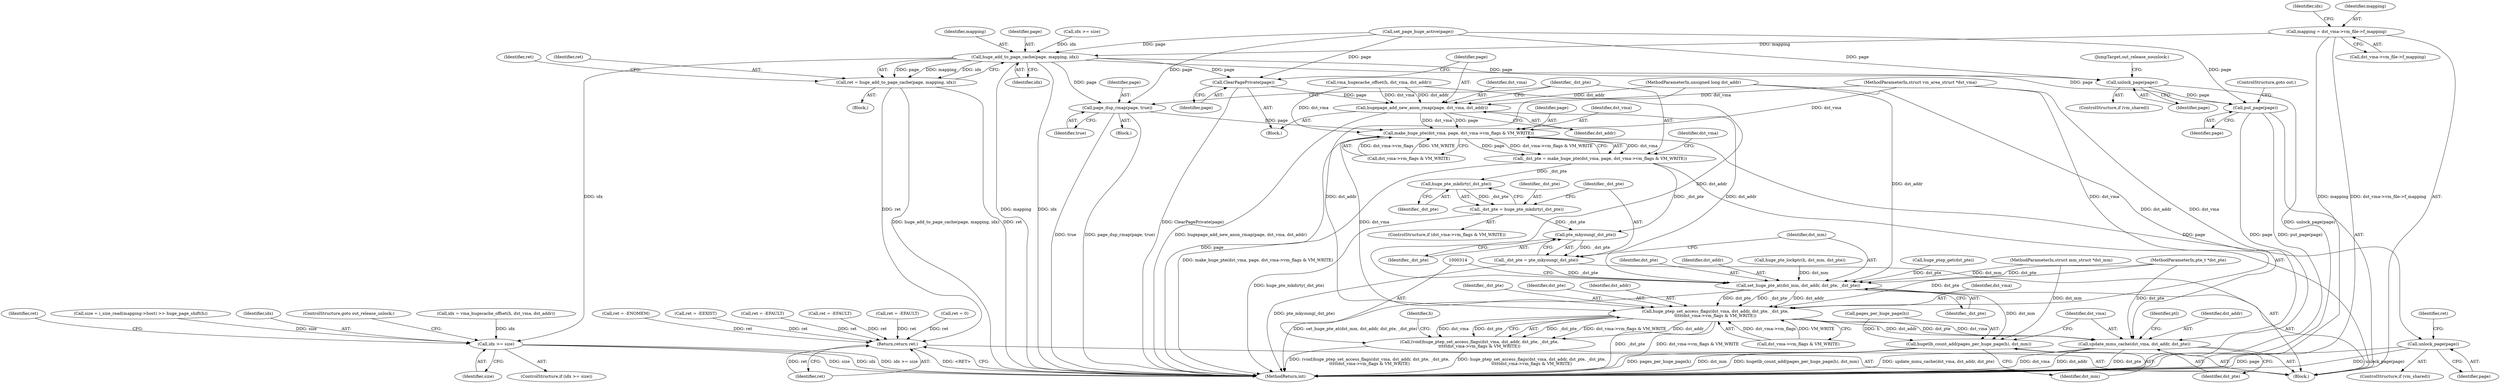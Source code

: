 digraph "0_linux_1e3921471354244f70fe268586ff94a97a6dd4df@pointer" {
"1000191" [label="(Call,mapping = dst_vma->vm_file->f_mapping)"];
"1000227" [label="(Call,huge_add_to_page_cache(page, mapping, idx))"];
"1000225" [label="(Call,ret = huge_add_to_page_cache(page, mapping, idx))"];
"1000343" [label="(Return,return ret;)"];
"1000256" [label="(Call,idx >= size)"];
"1000273" [label="(Call,page_dup_rmap(page, true))"];
"1000286" [label="(Call,make_huge_pte(dst_vma, page, dst_vma->vm_flags & VM_WRITE))"];
"1000284" [label="(Call,_dst_pte = make_huge_pte(dst_vma, page, dst_vma->vm_flags & VM_WRITE))"];
"1000302" [label="(Call,huge_pte_mkdirty(_dst_pte))"];
"1000300" [label="(Call,_dst_pte = huge_pte_mkdirty(_dst_pte))"];
"1000306" [label="(Call,pte_mkyoung(_dst_pte))"];
"1000304" [label="(Call,_dst_pte = pte_mkyoung(_dst_pte))"];
"1000308" [label="(Call,set_huge_pte_at(dst_mm, dst_addr, dst_pte, _dst_pte))"];
"1000315" [label="(Call,huge_ptep_set_access_flags(dst_vma, dst_addr, dst_pte, _dst_pte,\n\t\t\t\t\tdst_vma->vm_flags & VM_WRITE))"];
"1000313" [label="(Call,(void)huge_ptep_set_access_flags(dst_vma, dst_addr, dst_pte, _dst_pte,\n\t\t\t\t\tdst_vma->vm_flags & VM_WRITE))"];
"1000329" [label="(Call,update_mmu_cache(dst_vma, dst_addr, dst_pte))"];
"1000325" [label="(Call,hugetlb_count_add(pages_per_huge_page(h), dst_mm))"];
"1000337" [label="(Call,unlock_page(page))"];
"1000278" [label="(Call,ClearPagePrivate(page))"];
"1000280" [label="(Call,hugepage_add_new_anon_rmap(page, dst_vma, dst_addr))"];
"1000350" [label="(Call,unlock_page(page))"];
"1000353" [label="(Call,put_page(page))"];
"1000274" [label="(Identifier,page)"];
"1000272" [label="(Block,)"];
"1000191" [label="(Call,mapping = dst_vma->vm_file->f_mapping)"];
"1000257" [label="(Identifier,idx)"];
"1000320" [label="(Call,dst_vma->vm_flags & VM_WRITE)"];
"1000303" [label="(Identifier,_dst_pte)"];
"1000280" [label="(Call,hugepage_add_new_anon_rmap(page, dst_vma, dst_addr))"];
"1000199" [label="(Identifier,idx)"];
"1000232" [label="(Identifier,ret)"];
"1000297" [label="(Identifier,dst_vma)"];
"1000192" [label="(Identifier,mapping)"];
"1000229" [label="(Identifier,mapping)"];
"1000275" [label="(Identifier,true)"];
"1000281" [label="(Identifier,page)"];
"1000304" [label="(Call,_dst_pte = pte_mkyoung(_dst_pte))"];
"1000282" [label="(Identifier,dst_vma)"];
"1000230" [label="(Identifier,idx)"];
"1000312" [label="(Identifier,_dst_pte)"];
"1000278" [label="(Call,ClearPagePrivate(page))"];
"1000344" [label="(Identifier,ret)"];
"1000327" [label="(Identifier,h)"];
"1000356" [label="(MethodReturn,int)"];
"1000228" [label="(Identifier,page)"];
"1000306" [label="(Call,pte_mkyoung(_dst_pte))"];
"1000300" [label="(Call,_dst_pte = huge_pte_mkdirty(_dst_pte))"];
"1000340" [label="(Identifier,ret)"];
"1000288" [label="(Identifier,page)"];
"1000261" [label="(Identifier,ret)"];
"1000294" [label="(ControlStructure,if (dst_vma->vm_flags & VM_WRITE))"];
"1000328" [label="(Identifier,dst_mm)"];
"1000277" [label="(Block,)"];
"1000286" [label="(Call,make_huge_pte(dst_vma, page, dst_vma->vm_flags & VM_WRITE))"];
"1000339" [label="(Call,ret = 0)"];
"1000236" [label="(Call,huge_pte_lockptr(h, dst_mm, dst_pte))"];
"1000140" [label="(Call,ret = -ENOMEM)"];
"1000309" [label="(Identifier,dst_mm)"];
"1000283" [label="(Identifier,dst_addr)"];
"1000329" [label="(Call,update_mmu_cache(dst_vma, dst_addr, dst_pte))"];
"1000318" [label="(Identifier,dst_pte)"];
"1000350" [label="(Call,unlock_page(page))"];
"1000260" [label="(Call,ret = -EEXIST)"];
"1000307" [label="(Identifier,_dst_pte)"];
"1000284" [label="(Call,_dst_pte = make_huge_pte(dst_vma, page, dst_vma->vm_flags & VM_WRITE))"];
"1000343" [label="(Return,return ret;)"];
"1000313" [label="(Call,(void)huge_ptep_set_access_flags(dst_vma, dst_addr, dst_pte, _dst_pte,\n\t\t\t\t\tdst_vma->vm_flags & VM_WRITE))"];
"1000287" [label="(Identifier,dst_vma)"];
"1000259" [label="(ControlStructure,goto out_release_unlock;)"];
"1000221" [label="(Call,idx >= size)"];
"1000332" [label="(Identifier,dst_pte)"];
"1000267" [label="(Call,huge_ptep_get(dst_pte))"];
"1000251" [label="(Call,ret = -EFAULT)"];
"1000354" [label="(Identifier,page)"];
"1000352" [label="(JumpTarget,out_release_nounlock:)"];
"1000302" [label="(Call,huge_pte_mkdirty(_dst_pte))"];
"1000111" [label="(MethodParameterIn,unsigned long dst_addr)"];
"1000225" [label="(Call,ret = huge_add_to_page_cache(page, mapping, idx))"];
"1000311" [label="(Identifier,dst_pte)"];
"1000315" [label="(Call,huge_ptep_set_access_flags(dst_vma, dst_addr, dst_pte, _dst_pte,\n\t\t\t\t\tdst_vma->vm_flags & VM_WRITE))"];
"1000279" [label="(Identifier,page)"];
"1000317" [label="(Identifier,dst_addr)"];
"1000189" [label="(Call,set_page_huge_active(page))"];
"1000256" [label="(Call,idx >= size)"];
"1000109" [label="(MethodParameterIn,pte_t *dst_pte)"];
"1000168" [label="(Call,ret = -EFAULT)"];
"1000200" [label="(Call,vma_hugecache_offset(h, dst_vma, dst_addr))"];
"1000330" [label="(Identifier,dst_vma)"];
"1000338" [label="(Identifier,page)"];
"1000348" [label="(ControlStructure,if (vm_shared))"];
"1000206" [label="(Block,)"];
"1000310" [label="(Identifier,dst_addr)"];
"1000110" [label="(MethodParameterIn,struct vm_area_struct *dst_vma)"];
"1000325" [label="(Call,hugetlb_count_add(pages_per_huge_page(h), dst_mm))"];
"1000351" [label="(Identifier,page)"];
"1000198" [label="(Call,idx = vma_hugecache_offset(h, dst_vma, dst_addr))"];
"1000273" [label="(Call,page_dup_rmap(page, true))"];
"1000331" [label="(Identifier,dst_addr)"];
"1000326" [label="(Call,pages_per_huge_page(h))"];
"1000108" [label="(MethodParameterIn,struct mm_struct *dst_mm)"];
"1000216" [label="(Call,ret = -EFAULT)"];
"1000334" [label="(Identifier,ptl)"];
"1000242" [label="(Call,size = i_size_read(mapping->host) >> huge_page_shift(h))"];
"1000258" [label="(Identifier,size)"];
"1000289" [label="(Call,dst_vma->vm_flags & VM_WRITE)"];
"1000305" [label="(Identifier,_dst_pte)"];
"1000301" [label="(Identifier,_dst_pte)"];
"1000114" [label="(Block,)"];
"1000227" [label="(Call,huge_add_to_page_cache(page, mapping, idx))"];
"1000337" [label="(Call,unlock_page(page))"];
"1000308" [label="(Call,set_huge_pte_at(dst_mm, dst_addr, dst_pte, _dst_pte))"];
"1000335" [label="(ControlStructure,if (vm_shared))"];
"1000355" [label="(ControlStructure,goto out;)"];
"1000193" [label="(Call,dst_vma->vm_file->f_mapping)"];
"1000285" [label="(Identifier,_dst_pte)"];
"1000316" [label="(Identifier,dst_vma)"];
"1000319" [label="(Identifier,_dst_pte)"];
"1000353" [label="(Call,put_page(page))"];
"1000226" [label="(Identifier,ret)"];
"1000255" [label="(ControlStructure,if (idx >= size))"];
"1000191" -> "1000114"  [label="AST: "];
"1000191" -> "1000193"  [label="CFG: "];
"1000192" -> "1000191"  [label="AST: "];
"1000193" -> "1000191"  [label="AST: "];
"1000199" -> "1000191"  [label="CFG: "];
"1000191" -> "1000356"  [label="DDG: dst_vma->vm_file->f_mapping"];
"1000191" -> "1000356"  [label="DDG: mapping"];
"1000191" -> "1000227"  [label="DDG: mapping"];
"1000227" -> "1000225"  [label="AST: "];
"1000227" -> "1000230"  [label="CFG: "];
"1000228" -> "1000227"  [label="AST: "];
"1000229" -> "1000227"  [label="AST: "];
"1000230" -> "1000227"  [label="AST: "];
"1000225" -> "1000227"  [label="CFG: "];
"1000227" -> "1000356"  [label="DDG: mapping"];
"1000227" -> "1000356"  [label="DDG: idx"];
"1000227" -> "1000225"  [label="DDG: page"];
"1000227" -> "1000225"  [label="DDG: mapping"];
"1000227" -> "1000225"  [label="DDG: idx"];
"1000189" -> "1000227"  [label="DDG: page"];
"1000221" -> "1000227"  [label="DDG: idx"];
"1000227" -> "1000256"  [label="DDG: idx"];
"1000227" -> "1000273"  [label="DDG: page"];
"1000227" -> "1000278"  [label="DDG: page"];
"1000227" -> "1000350"  [label="DDG: page"];
"1000227" -> "1000353"  [label="DDG: page"];
"1000225" -> "1000206"  [label="AST: "];
"1000226" -> "1000225"  [label="AST: "];
"1000232" -> "1000225"  [label="CFG: "];
"1000225" -> "1000356"  [label="DDG: huge_add_to_page_cache(page, mapping, idx)"];
"1000225" -> "1000356"  [label="DDG: ret"];
"1000225" -> "1000343"  [label="DDG: ret"];
"1000343" -> "1000114"  [label="AST: "];
"1000343" -> "1000344"  [label="CFG: "];
"1000344" -> "1000343"  [label="AST: "];
"1000356" -> "1000343"  [label="CFG: "];
"1000343" -> "1000356"  [label="DDG: <RET>"];
"1000344" -> "1000343"  [label="DDG: ret"];
"1000168" -> "1000343"  [label="DDG: ret"];
"1000216" -> "1000343"  [label="DDG: ret"];
"1000140" -> "1000343"  [label="DDG: ret"];
"1000251" -> "1000343"  [label="DDG: ret"];
"1000339" -> "1000343"  [label="DDG: ret"];
"1000260" -> "1000343"  [label="DDG: ret"];
"1000256" -> "1000255"  [label="AST: "];
"1000256" -> "1000258"  [label="CFG: "];
"1000257" -> "1000256"  [label="AST: "];
"1000258" -> "1000256"  [label="AST: "];
"1000259" -> "1000256"  [label="CFG: "];
"1000261" -> "1000256"  [label="CFG: "];
"1000256" -> "1000356"  [label="DDG: size"];
"1000256" -> "1000356"  [label="DDG: idx"];
"1000256" -> "1000356"  [label="DDG: idx >= size"];
"1000198" -> "1000256"  [label="DDG: idx"];
"1000242" -> "1000256"  [label="DDG: size"];
"1000273" -> "1000272"  [label="AST: "];
"1000273" -> "1000275"  [label="CFG: "];
"1000274" -> "1000273"  [label="AST: "];
"1000275" -> "1000273"  [label="AST: "];
"1000285" -> "1000273"  [label="CFG: "];
"1000273" -> "1000356"  [label="DDG: true"];
"1000273" -> "1000356"  [label="DDG: page_dup_rmap(page, true)"];
"1000189" -> "1000273"  [label="DDG: page"];
"1000273" -> "1000286"  [label="DDG: page"];
"1000286" -> "1000284"  [label="AST: "];
"1000286" -> "1000289"  [label="CFG: "];
"1000287" -> "1000286"  [label="AST: "];
"1000288" -> "1000286"  [label="AST: "];
"1000289" -> "1000286"  [label="AST: "];
"1000284" -> "1000286"  [label="CFG: "];
"1000286" -> "1000356"  [label="DDG: page"];
"1000286" -> "1000284"  [label="DDG: dst_vma"];
"1000286" -> "1000284"  [label="DDG: page"];
"1000286" -> "1000284"  [label="DDG: dst_vma->vm_flags & VM_WRITE"];
"1000280" -> "1000286"  [label="DDG: dst_vma"];
"1000280" -> "1000286"  [label="DDG: page"];
"1000200" -> "1000286"  [label="DDG: dst_vma"];
"1000110" -> "1000286"  [label="DDG: dst_vma"];
"1000289" -> "1000286"  [label="DDG: dst_vma->vm_flags"];
"1000289" -> "1000286"  [label="DDG: VM_WRITE"];
"1000286" -> "1000315"  [label="DDG: dst_vma"];
"1000286" -> "1000337"  [label="DDG: page"];
"1000284" -> "1000114"  [label="AST: "];
"1000285" -> "1000284"  [label="AST: "];
"1000297" -> "1000284"  [label="CFG: "];
"1000284" -> "1000356"  [label="DDG: make_huge_pte(dst_vma, page, dst_vma->vm_flags & VM_WRITE)"];
"1000284" -> "1000302"  [label="DDG: _dst_pte"];
"1000284" -> "1000306"  [label="DDG: _dst_pte"];
"1000302" -> "1000300"  [label="AST: "];
"1000302" -> "1000303"  [label="CFG: "];
"1000303" -> "1000302"  [label="AST: "];
"1000300" -> "1000302"  [label="CFG: "];
"1000302" -> "1000300"  [label="DDG: _dst_pte"];
"1000300" -> "1000294"  [label="AST: "];
"1000301" -> "1000300"  [label="AST: "];
"1000305" -> "1000300"  [label="CFG: "];
"1000300" -> "1000356"  [label="DDG: huge_pte_mkdirty(_dst_pte)"];
"1000300" -> "1000306"  [label="DDG: _dst_pte"];
"1000306" -> "1000304"  [label="AST: "];
"1000306" -> "1000307"  [label="CFG: "];
"1000307" -> "1000306"  [label="AST: "];
"1000304" -> "1000306"  [label="CFG: "];
"1000306" -> "1000304"  [label="DDG: _dst_pte"];
"1000304" -> "1000114"  [label="AST: "];
"1000305" -> "1000304"  [label="AST: "];
"1000309" -> "1000304"  [label="CFG: "];
"1000304" -> "1000356"  [label="DDG: pte_mkyoung(_dst_pte)"];
"1000304" -> "1000308"  [label="DDG: _dst_pte"];
"1000308" -> "1000114"  [label="AST: "];
"1000308" -> "1000312"  [label="CFG: "];
"1000309" -> "1000308"  [label="AST: "];
"1000310" -> "1000308"  [label="AST: "];
"1000311" -> "1000308"  [label="AST: "];
"1000312" -> "1000308"  [label="AST: "];
"1000314" -> "1000308"  [label="CFG: "];
"1000308" -> "1000356"  [label="DDG: set_huge_pte_at(dst_mm, dst_addr, dst_pte, _dst_pte)"];
"1000236" -> "1000308"  [label="DDG: dst_mm"];
"1000108" -> "1000308"  [label="DDG: dst_mm"];
"1000200" -> "1000308"  [label="DDG: dst_addr"];
"1000280" -> "1000308"  [label="DDG: dst_addr"];
"1000111" -> "1000308"  [label="DDG: dst_addr"];
"1000267" -> "1000308"  [label="DDG: dst_pte"];
"1000109" -> "1000308"  [label="DDG: dst_pte"];
"1000308" -> "1000315"  [label="DDG: dst_addr"];
"1000308" -> "1000315"  [label="DDG: dst_pte"];
"1000308" -> "1000315"  [label="DDG: _dst_pte"];
"1000308" -> "1000325"  [label="DDG: dst_mm"];
"1000315" -> "1000313"  [label="AST: "];
"1000315" -> "1000320"  [label="CFG: "];
"1000316" -> "1000315"  [label="AST: "];
"1000317" -> "1000315"  [label="AST: "];
"1000318" -> "1000315"  [label="AST: "];
"1000319" -> "1000315"  [label="AST: "];
"1000320" -> "1000315"  [label="AST: "];
"1000313" -> "1000315"  [label="CFG: "];
"1000315" -> "1000356"  [label="DDG: _dst_pte"];
"1000315" -> "1000356"  [label="DDG: dst_vma->vm_flags & VM_WRITE"];
"1000315" -> "1000313"  [label="DDG: _dst_pte"];
"1000315" -> "1000313"  [label="DDG: dst_vma->vm_flags & VM_WRITE"];
"1000315" -> "1000313"  [label="DDG: dst_addr"];
"1000315" -> "1000313"  [label="DDG: dst_vma"];
"1000315" -> "1000313"  [label="DDG: dst_pte"];
"1000110" -> "1000315"  [label="DDG: dst_vma"];
"1000111" -> "1000315"  [label="DDG: dst_addr"];
"1000109" -> "1000315"  [label="DDG: dst_pte"];
"1000320" -> "1000315"  [label="DDG: dst_vma->vm_flags"];
"1000320" -> "1000315"  [label="DDG: VM_WRITE"];
"1000315" -> "1000329"  [label="DDG: dst_vma"];
"1000315" -> "1000329"  [label="DDG: dst_addr"];
"1000315" -> "1000329"  [label="DDG: dst_pte"];
"1000313" -> "1000114"  [label="AST: "];
"1000314" -> "1000313"  [label="AST: "];
"1000327" -> "1000313"  [label="CFG: "];
"1000313" -> "1000356"  [label="DDG: huge_ptep_set_access_flags(dst_vma, dst_addr, dst_pte, _dst_pte,\n\t\t\t\t\tdst_vma->vm_flags & VM_WRITE)"];
"1000313" -> "1000356"  [label="DDG: (void)huge_ptep_set_access_flags(dst_vma, dst_addr, dst_pte, _dst_pte,\n\t\t\t\t\tdst_vma->vm_flags & VM_WRITE)"];
"1000329" -> "1000114"  [label="AST: "];
"1000329" -> "1000332"  [label="CFG: "];
"1000330" -> "1000329"  [label="AST: "];
"1000331" -> "1000329"  [label="AST: "];
"1000332" -> "1000329"  [label="AST: "];
"1000334" -> "1000329"  [label="CFG: "];
"1000329" -> "1000356"  [label="DDG: dst_addr"];
"1000329" -> "1000356"  [label="DDG: dst_pte"];
"1000329" -> "1000356"  [label="DDG: update_mmu_cache(dst_vma, dst_addr, dst_pte)"];
"1000329" -> "1000356"  [label="DDG: dst_vma"];
"1000110" -> "1000329"  [label="DDG: dst_vma"];
"1000111" -> "1000329"  [label="DDG: dst_addr"];
"1000109" -> "1000329"  [label="DDG: dst_pte"];
"1000325" -> "1000114"  [label="AST: "];
"1000325" -> "1000328"  [label="CFG: "];
"1000326" -> "1000325"  [label="AST: "];
"1000328" -> "1000325"  [label="AST: "];
"1000330" -> "1000325"  [label="CFG: "];
"1000325" -> "1000356"  [label="DDG: pages_per_huge_page(h)"];
"1000325" -> "1000356"  [label="DDG: dst_mm"];
"1000325" -> "1000356"  [label="DDG: hugetlb_count_add(pages_per_huge_page(h), dst_mm)"];
"1000326" -> "1000325"  [label="DDG: h"];
"1000108" -> "1000325"  [label="DDG: dst_mm"];
"1000337" -> "1000335"  [label="AST: "];
"1000337" -> "1000338"  [label="CFG: "];
"1000338" -> "1000337"  [label="AST: "];
"1000340" -> "1000337"  [label="CFG: "];
"1000337" -> "1000356"  [label="DDG: page"];
"1000337" -> "1000356"  [label="DDG: unlock_page(page)"];
"1000278" -> "1000277"  [label="AST: "];
"1000278" -> "1000279"  [label="CFG: "];
"1000279" -> "1000278"  [label="AST: "];
"1000281" -> "1000278"  [label="CFG: "];
"1000278" -> "1000356"  [label="DDG: ClearPagePrivate(page)"];
"1000189" -> "1000278"  [label="DDG: page"];
"1000278" -> "1000280"  [label="DDG: page"];
"1000280" -> "1000277"  [label="AST: "];
"1000280" -> "1000283"  [label="CFG: "];
"1000281" -> "1000280"  [label="AST: "];
"1000282" -> "1000280"  [label="AST: "];
"1000283" -> "1000280"  [label="AST: "];
"1000285" -> "1000280"  [label="CFG: "];
"1000280" -> "1000356"  [label="DDG: hugepage_add_new_anon_rmap(page, dst_vma, dst_addr)"];
"1000200" -> "1000280"  [label="DDG: dst_vma"];
"1000200" -> "1000280"  [label="DDG: dst_addr"];
"1000110" -> "1000280"  [label="DDG: dst_vma"];
"1000111" -> "1000280"  [label="DDG: dst_addr"];
"1000350" -> "1000348"  [label="AST: "];
"1000350" -> "1000351"  [label="CFG: "];
"1000351" -> "1000350"  [label="AST: "];
"1000352" -> "1000350"  [label="CFG: "];
"1000350" -> "1000356"  [label="DDG: unlock_page(page)"];
"1000189" -> "1000350"  [label="DDG: page"];
"1000350" -> "1000353"  [label="DDG: page"];
"1000353" -> "1000114"  [label="AST: "];
"1000353" -> "1000354"  [label="CFG: "];
"1000354" -> "1000353"  [label="AST: "];
"1000355" -> "1000353"  [label="CFG: "];
"1000353" -> "1000356"  [label="DDG: put_page(page)"];
"1000353" -> "1000356"  [label="DDG: page"];
"1000189" -> "1000353"  [label="DDG: page"];
}
